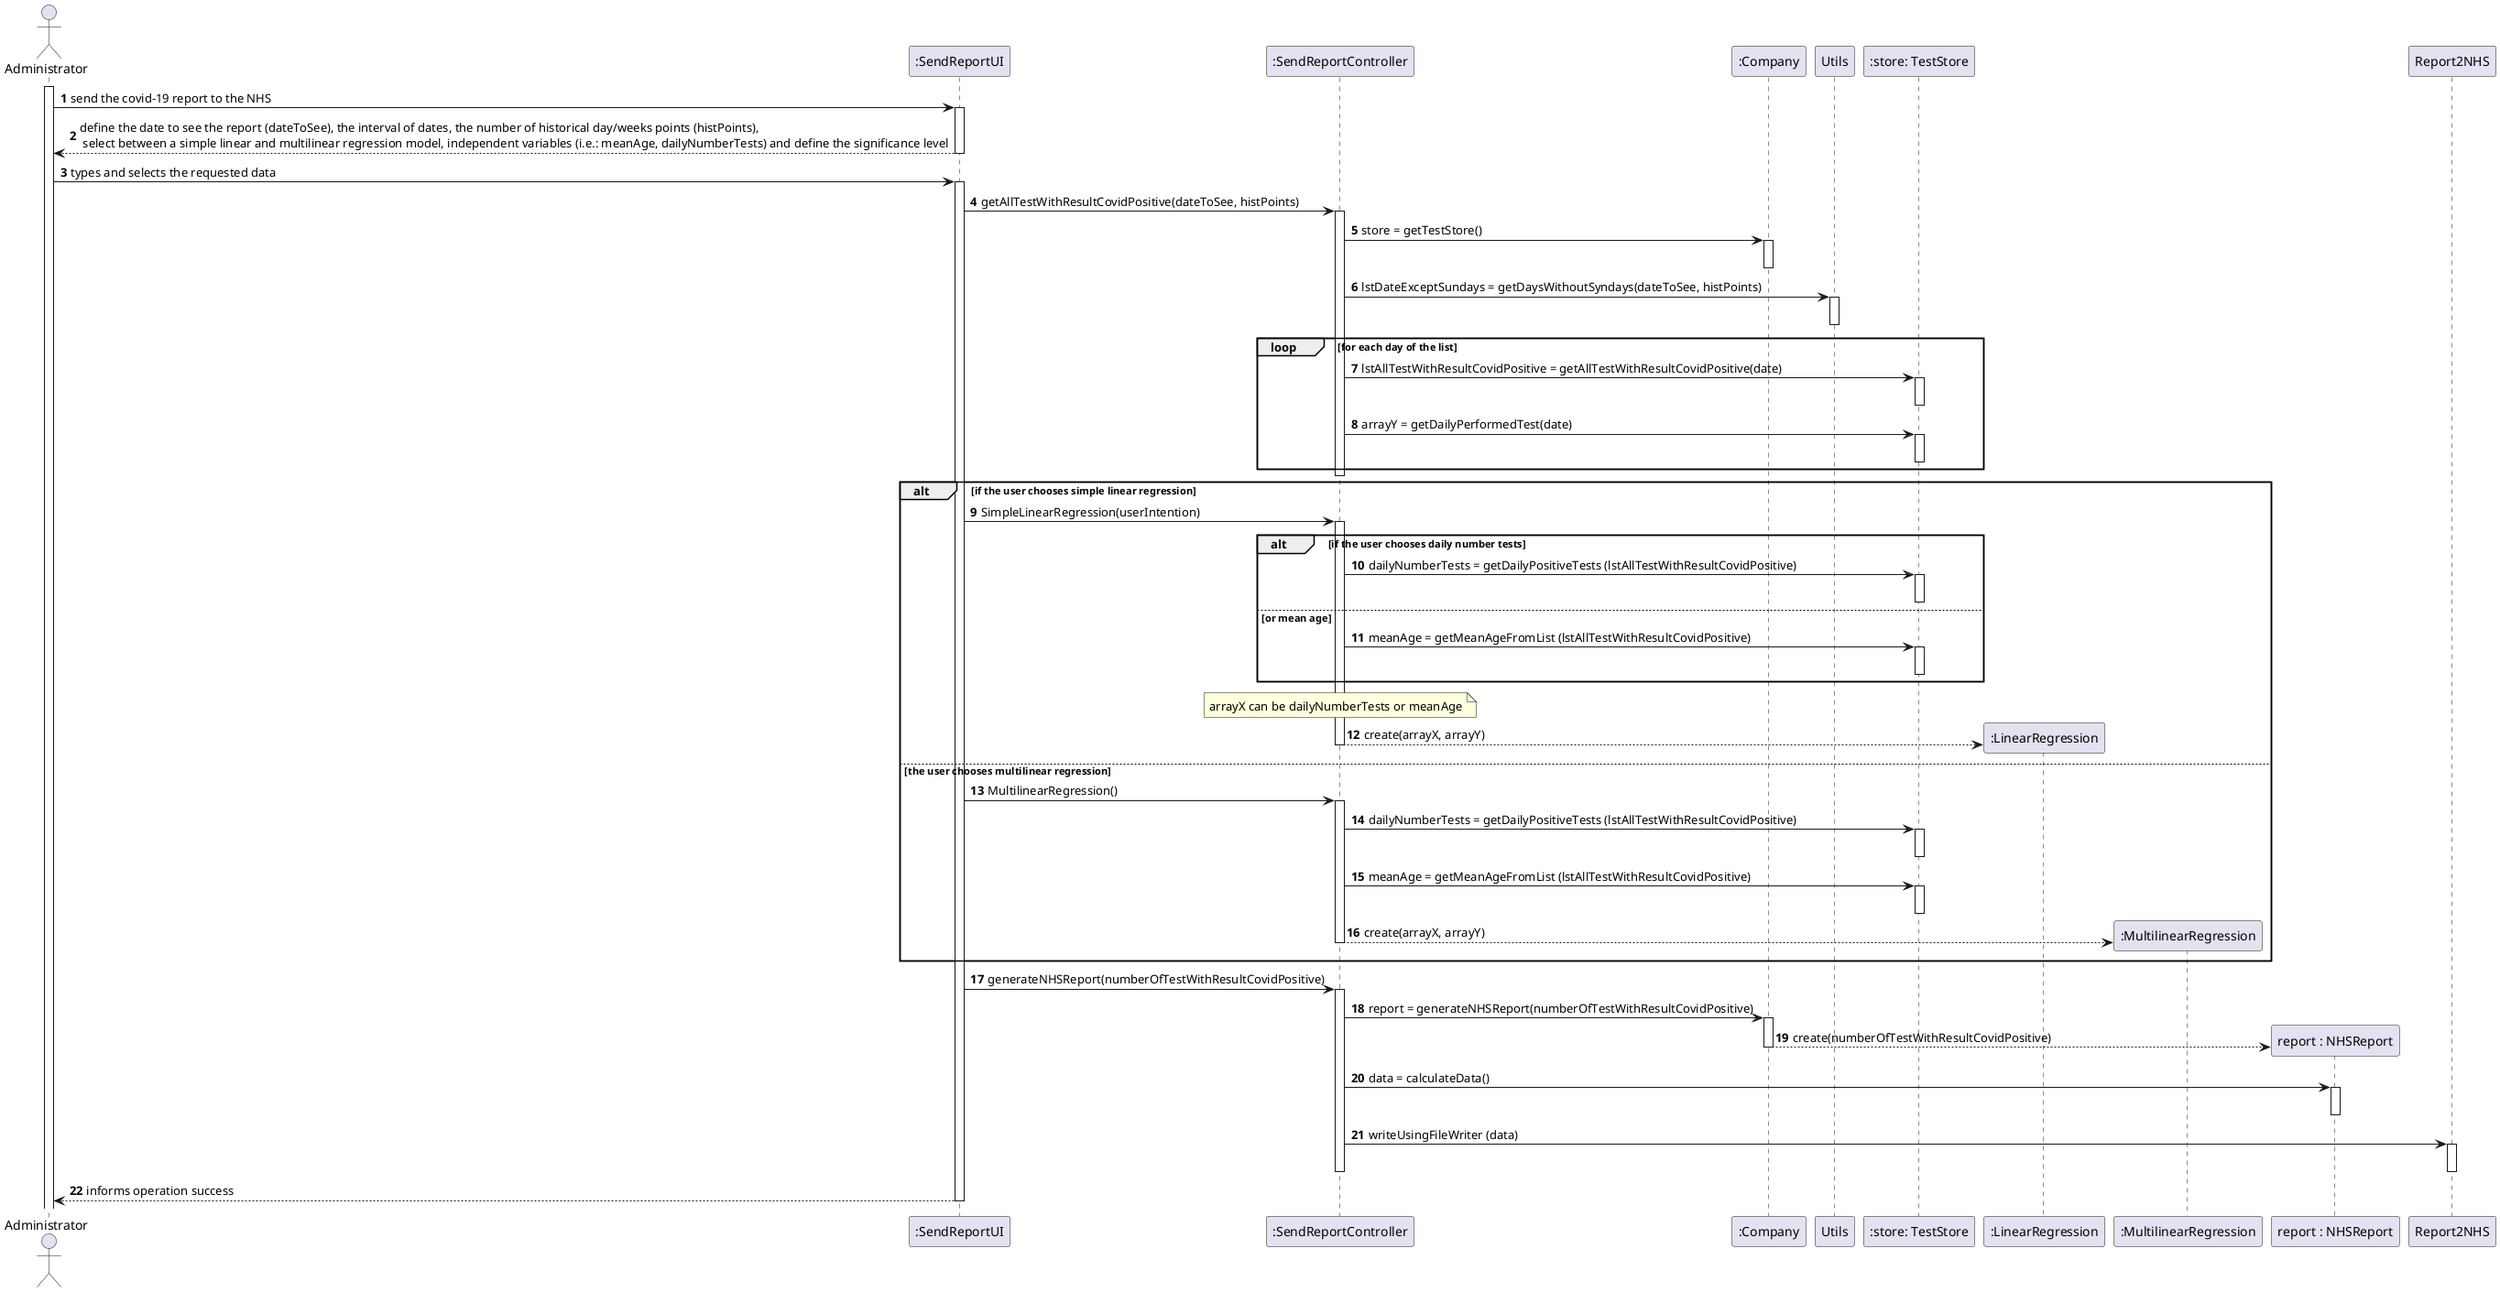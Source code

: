 @startuml
'https://plantuml.com/sequence-diagram

autonumber

actor "Administrator" as A
activate A


A -> ":SendReportUI" : send the covid-19 report to the NHS
activate ":SendReportUI"
":SendReportUI" --> A: define the date to see the report (dateToSee), the interval of dates, the number of historical day/weeks points (histPoints), \n select between a simple linear and multilinear regression model, independent variables (i.e.: meanAge, dailyNumberTests) and define the significance level
deactivate ":SendReportUI"

A -> ":SendReportUI" : types and selects the requested data
activate ":SendReportUI"
":SendReportUI" -> ":SendReportController": getAllTestWithResultCovidPositive(dateToSee, histPoints)

activate ":SendReportController"
":SendReportController" -> ":Company" : store = getTestStore()
activate ":Company"
deactivate ":Company"

":SendReportController" -> "Utils" : lstDateExceptSundays = getDaysWithoutSyndays(dateToSee, histPoints)
activate "Utils"
deactivate "Utils"

loop for each day of the list
":SendReportController" -> ":store: TestStore" : lstAllTestWithResultCovidPositive = getAllTestWithResultCovidPositive(date)
activate ":store: TestStore"
deactivate ":store: TestStore"

":SendReportController" -> ":store: TestStore" : arrayY = getDailyPerformedTest(date)
activate ":store: TestStore"
deactivate ":store: TestStore"

end

deactivate ":SendReportController"


alt if the user chooses simple linear regression
":SendReportUI" -> ":SendReportController" : SimpleLinearRegression(userIntention)
activate ":SendReportController"

alt if the user chooses daily number tests
":SendReportController" -> ":store: TestStore" : dailyNumberTests = getDailyPositiveTests (lstAllTestWithResultCovidPositive)
activate ":store: TestStore"
deactivate ":store: TestStore"
else or mean age
":SendReportController" -> ":store: TestStore" : meanAge = getMeanAgeFromList (lstAllTestWithResultCovidPositive)
activate ":store: TestStore"
deactivate ":store: TestStore"
end
create ":LinearRegression"
note over ":SendReportController" : arrayX can be dailyNumberTests or meanAge
":SendReportController" --> ":LinearRegression" : create(arrayX, arrayY)
deactivate ":SendReportController"



else the user chooses multilinear regression
":SendReportUI" -> ":SendReportController" : MultilinearRegression()
activate ":SendReportController"



":SendReportController" -> ":store: TestStore" : dailyNumberTests = getDailyPositiveTests (lstAllTestWithResultCovidPositive)
activate ":store: TestStore"
deactivate ":store: TestStore"
":SendReportController" -> ":store: TestStore" : meanAge = getMeanAgeFromList (lstAllTestWithResultCovidPositive)
activate ":store: TestStore"
deactivate ":store: TestStore"

create ":MultilinearRegression"
":SendReportController" --> ":MultilinearRegression" : create(arrayX, arrayY)

deactivate ":SendReportController"
end



":SendReportUI" -> ":SendReportController" : generateNHSReport(numberOfTestWithResultCovidPositive)
activate ":SendReportController"

":SendReportController" -> ":Company" : report = generateNHSReport(numberOfTestWithResultCovidPositive)
activate ":Company"

create "report : NHSReport"
":Company" --> "report : NHSReport" : create(numberOfTestWithResultCovidPositive)

deactivate ":Company"

":SendReportController" -> "report : NHSReport": data = calculateData()
activate "report : NHSReport"
deactivate "report : NHSReport"

":SendReportController" -> "Report2NHS": writeUsingFileWriter (data)

activate "Report2NHS"

deactivate "Report2NHS"

deactivate ":SendReportController"

":SendReportUI" --> A: informs operation success
deactivate ":SendReportUI"



@enduml